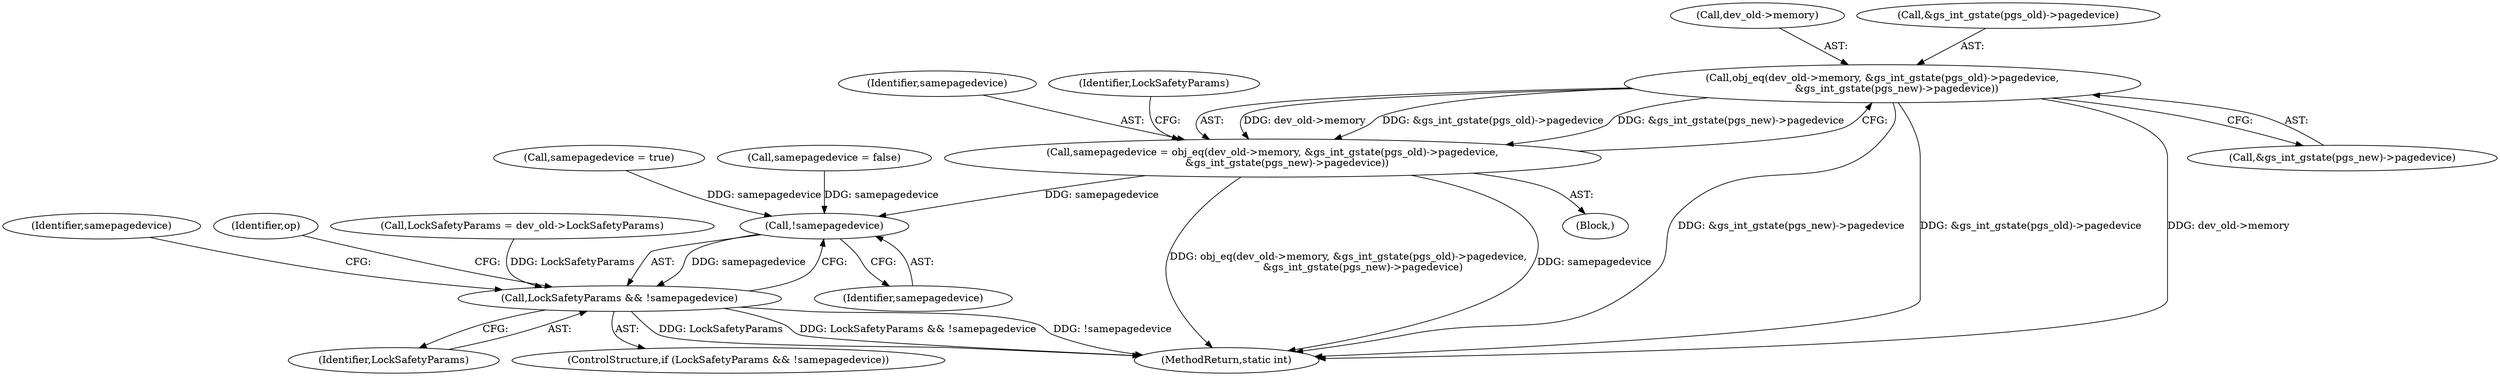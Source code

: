 digraph "0_ghostscript_3e5d316b72e3965b7968bb1d96baa137cd063ac6@pointer" {
"1000121" [label="(Call,obj_eq(dev_old->memory, &gs_int_gstate(pgs_old)->pagedevice,\n         &gs_int_gstate(pgs_new)->pagedevice))"];
"1000119" [label="(Call,samepagedevice = obj_eq(dev_old->memory, &gs_int_gstate(pgs_old)->pagedevice,\n         &gs_int_gstate(pgs_new)->pagedevice))"];
"1000189" [label="(Call,!samepagedevice)"];
"1000187" [label="(Call,LockSafetyParams && !samepagedevice)"];
"1000217" [label="(Identifier,samepagedevice)"];
"1000175" [label="(Call,samepagedevice = true)"];
"1000194" [label="(Identifier,op)"];
"1000220" [label="(MethodReturn,static int)"];
"1000188" [label="(Identifier,LockSafetyParams)"];
"1000130" [label="(Call,&gs_int_gstate(pgs_new)->pagedevice)"];
"1000119" [label="(Call,samepagedevice = obj_eq(dev_old->memory, &gs_int_gstate(pgs_old)->pagedevice,\n         &gs_int_gstate(pgs_new)->pagedevice))"];
"1000122" [label="(Call,dev_old->memory)"];
"1000189" [label="(Call,!samepagedevice)"];
"1000187" [label="(Call,LockSafetyParams && !samepagedevice)"];
"1000183" [label="(Call,samepagedevice = false)"];
"1000121" [label="(Call,obj_eq(dev_old->memory, &gs_int_gstate(pgs_old)->pagedevice,\n         &gs_int_gstate(pgs_new)->pagedevice))"];
"1000186" [label="(ControlStructure,if (LockSafetyParams && !samepagedevice))"];
"1000125" [label="(Call,&gs_int_gstate(pgs_old)->pagedevice)"];
"1000109" [label="(Block,)"];
"1000190" [label="(Identifier,samepagedevice)"];
"1000120" [label="(Identifier,samepagedevice)"];
"1000136" [label="(Call,LockSafetyParams = dev_old->LockSafetyParams)"];
"1000137" [label="(Identifier,LockSafetyParams)"];
"1000121" -> "1000119"  [label="AST: "];
"1000121" -> "1000130"  [label="CFG: "];
"1000122" -> "1000121"  [label="AST: "];
"1000125" -> "1000121"  [label="AST: "];
"1000130" -> "1000121"  [label="AST: "];
"1000119" -> "1000121"  [label="CFG: "];
"1000121" -> "1000220"  [label="DDG: &gs_int_gstate(pgs_new)->pagedevice"];
"1000121" -> "1000220"  [label="DDG: &gs_int_gstate(pgs_old)->pagedevice"];
"1000121" -> "1000220"  [label="DDG: dev_old->memory"];
"1000121" -> "1000119"  [label="DDG: dev_old->memory"];
"1000121" -> "1000119"  [label="DDG: &gs_int_gstate(pgs_old)->pagedevice"];
"1000121" -> "1000119"  [label="DDG: &gs_int_gstate(pgs_new)->pagedevice"];
"1000119" -> "1000109"  [label="AST: "];
"1000120" -> "1000119"  [label="AST: "];
"1000137" -> "1000119"  [label="CFG: "];
"1000119" -> "1000220"  [label="DDG: obj_eq(dev_old->memory, &gs_int_gstate(pgs_old)->pagedevice,\n         &gs_int_gstate(pgs_new)->pagedevice)"];
"1000119" -> "1000220"  [label="DDG: samepagedevice"];
"1000119" -> "1000189"  [label="DDG: samepagedevice"];
"1000189" -> "1000187"  [label="AST: "];
"1000189" -> "1000190"  [label="CFG: "];
"1000190" -> "1000189"  [label="AST: "];
"1000187" -> "1000189"  [label="CFG: "];
"1000189" -> "1000187"  [label="DDG: samepagedevice"];
"1000183" -> "1000189"  [label="DDG: samepagedevice"];
"1000175" -> "1000189"  [label="DDG: samepagedevice"];
"1000187" -> "1000186"  [label="AST: "];
"1000187" -> "1000188"  [label="CFG: "];
"1000188" -> "1000187"  [label="AST: "];
"1000194" -> "1000187"  [label="CFG: "];
"1000217" -> "1000187"  [label="CFG: "];
"1000187" -> "1000220"  [label="DDG: LockSafetyParams"];
"1000187" -> "1000220"  [label="DDG: LockSafetyParams && !samepagedevice"];
"1000187" -> "1000220"  [label="DDG: !samepagedevice"];
"1000136" -> "1000187"  [label="DDG: LockSafetyParams"];
}
